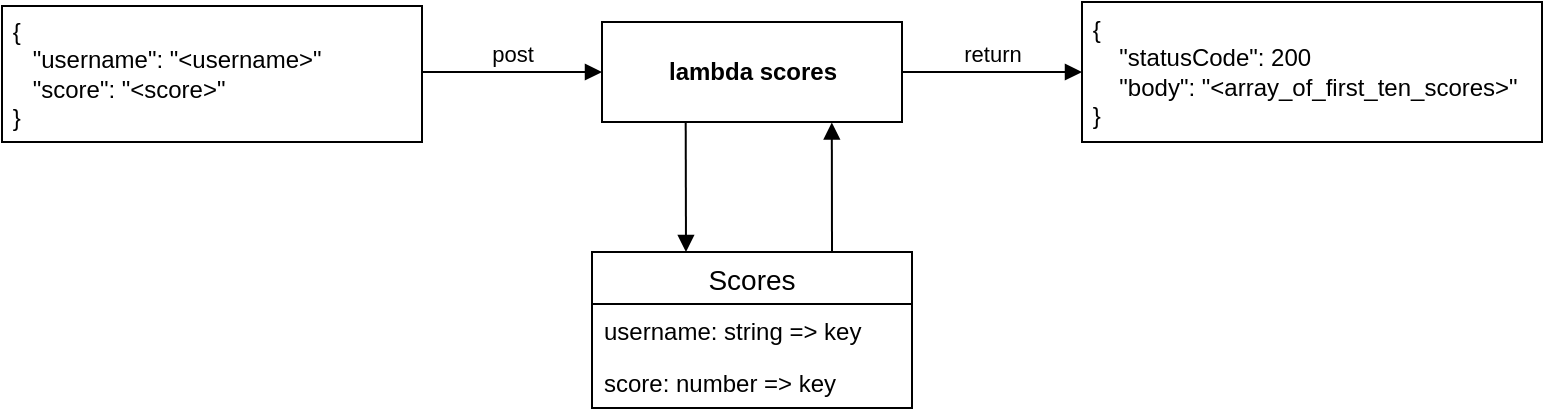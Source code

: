 <mxfile version="13.0.3" type="device"><diagram id="rfW3XO-9BtCW2g5ad4gd" name="Page-1"><mxGraphModel dx="1186" dy="875" grid="1" gridSize="10" guides="1" tooltips="1" connect="1" arrows="1" fold="1" page="1" pageScale="1" pageWidth="1700" pageHeight="1100" math="0" shadow="0"><root><mxCell id="0"/><mxCell id="1" parent="0"/><mxCell id="FlRaE-umM0AUDmgEqMEA-1" value="&lt;b&gt;lambda scores&lt;/b&gt;" style="html=1;" vertex="1" parent="1"><mxGeometry x="350" y="105" width="150" height="50" as="geometry"/></mxCell><mxCell id="FlRaE-umM0AUDmgEqMEA-2" value="&lt;span&gt;&amp;nbsp;{&lt;/span&gt;&lt;br style=&quot;padding: 0px ; margin: 0px&quot;&gt;&lt;span&gt;&amp;nbsp; &amp;nbsp; &quot;username&quot;: &quot;&amp;lt;username&amp;gt;&quot;&lt;br&gt;&lt;/span&gt;&amp;nbsp; &amp;nbsp; &quot;score&quot;: &quot;&amp;lt;score&amp;gt;&quot;&lt;br style=&quot;padding: 0px ; margin: 0px&quot;&gt;&lt;span&gt;&amp;nbsp;}&lt;/span&gt;" style="html=1;align=left;" vertex="1" parent="1"><mxGeometry x="50" y="97" width="210" height="68" as="geometry"/></mxCell><mxCell id="FlRaE-umM0AUDmgEqMEA-3" value="post" style="html=1;verticalAlign=bottom;endArrow=block;entryX=0;entryY=0.5;entryDx=0;entryDy=0;" edge="1" parent="1" target="FlRaE-umM0AUDmgEqMEA-1"><mxGeometry width="80" relative="1" as="geometry"><mxPoint x="260" y="130" as="sourcePoint"/><mxPoint x="340" y="130" as="targetPoint"/></mxGeometry></mxCell><mxCell id="FlRaE-umM0AUDmgEqMEA-4" value="&amp;nbsp;{&lt;br&gt;&amp;nbsp; &amp;nbsp; &amp;nbsp;&quot;statusCode&quot;: 200&lt;br&gt;&amp;nbsp; &amp;nbsp; &amp;nbsp;&quot;body&quot;: &quot;&amp;lt;array_of_first_ten_scores&amp;gt;&quot;&lt;br&gt;&amp;nbsp;}" style="html=1;align=left;" vertex="1" parent="1"><mxGeometry x="590" y="95" width="230" height="70" as="geometry"/></mxCell><mxCell id="FlRaE-umM0AUDmgEqMEA-5" value="return" style="html=1;verticalAlign=bottom;endArrow=block;exitX=1;exitY=0.5;exitDx=0;exitDy=0;entryX=0;entryY=0.5;entryDx=0;entryDy=0;" edge="1" parent="1" source="FlRaE-umM0AUDmgEqMEA-1" target="FlRaE-umM0AUDmgEqMEA-4"><mxGeometry width="80" relative="1" as="geometry"><mxPoint x="570" y="240" as="sourcePoint"/><mxPoint x="650" y="240" as="targetPoint"/></mxGeometry></mxCell><mxCell id="FlRaE-umM0AUDmgEqMEA-6" value="Scores" style="swimlane;fontStyle=0;childLayout=stackLayout;horizontal=1;startSize=26;horizontalStack=0;resizeParent=1;resizeParentMax=0;resizeLast=0;collapsible=1;marginBottom=0;align=center;fontSize=14;" vertex="1" parent="1"><mxGeometry x="345" y="220" width="160" height="78" as="geometry"/></mxCell><mxCell id="FlRaE-umM0AUDmgEqMEA-7" value="username: string =&gt; key" style="text;strokeColor=none;fillColor=none;spacingLeft=4;spacingRight=4;overflow=hidden;rotatable=0;points=[[0,0.5],[1,0.5]];portConstraint=eastwest;fontSize=12;" vertex="1" parent="FlRaE-umM0AUDmgEqMEA-6"><mxGeometry y="26" width="160" height="26" as="geometry"/></mxCell><mxCell id="FlRaE-umM0AUDmgEqMEA-8" value="score: number =&gt; key" style="text;strokeColor=none;fillColor=none;spacingLeft=4;spacingRight=4;overflow=hidden;rotatable=0;points=[[0,0.5],[1,0.5]];portConstraint=eastwest;fontSize=12;" vertex="1" parent="FlRaE-umM0AUDmgEqMEA-6"><mxGeometry y="52" width="160" height="26" as="geometry"/></mxCell><mxCell id="FlRaE-umM0AUDmgEqMEA-10" value="" style="html=1;verticalAlign=bottom;endArrow=block;entryX=0.25;entryY=0;entryDx=0;entryDy=0;exitX=0.279;exitY=0.999;exitDx=0;exitDy=0;exitPerimeter=0;" edge="1" parent="1" source="FlRaE-umM0AUDmgEqMEA-1"><mxGeometry width="80" relative="1" as="geometry"><mxPoint x="390" y="150" as="sourcePoint"/><mxPoint x="392" y="220.0" as="targetPoint"/></mxGeometry></mxCell><mxCell id="FlRaE-umM0AUDmgEqMEA-11" value="" style="html=1;verticalAlign=bottom;endArrow=block;exitX=0.75;exitY=0;exitDx=0;exitDy=0;entryX=0.766;entryY=1.004;entryDx=0;entryDy=0;entryPerimeter=0;" edge="1" parent="1" source="FlRaE-umM0AUDmgEqMEA-6" target="FlRaE-umM0AUDmgEqMEA-1"><mxGeometry width="80" relative="1" as="geometry"><mxPoint x="670" y="370" as="sourcePoint"/><mxPoint x="750" y="370" as="targetPoint"/></mxGeometry></mxCell></root></mxGraphModel></diagram></mxfile>